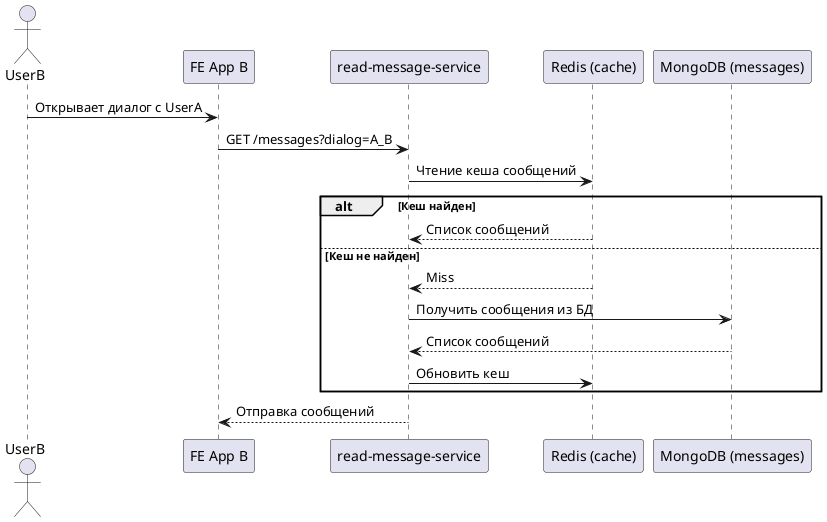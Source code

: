 @startuml
actor UserB
participant "FE App B" as FE_B
participant "read-message-service" as RMS
participant "Redis (cache)" as Redis
participant "MongoDB (messages)" as Mongo

UserB -> FE_B: Открывает диалог с UserA
FE_B -> RMS: GET /messages?dialog=A_B
RMS -> Redis: Чтение кеша сообщений
alt Кеш найден
    Redis --> RMS: Список сообщений
else Кеш не найден
    Redis --> RMS: Miss
    RMS -> Mongo: Получить сообщения из БД
    Mongo --> RMS: Список сообщений
    RMS -> Redis: Обновить кеш
end
RMS --> FE_B: Отправка сообщений
@enduml

